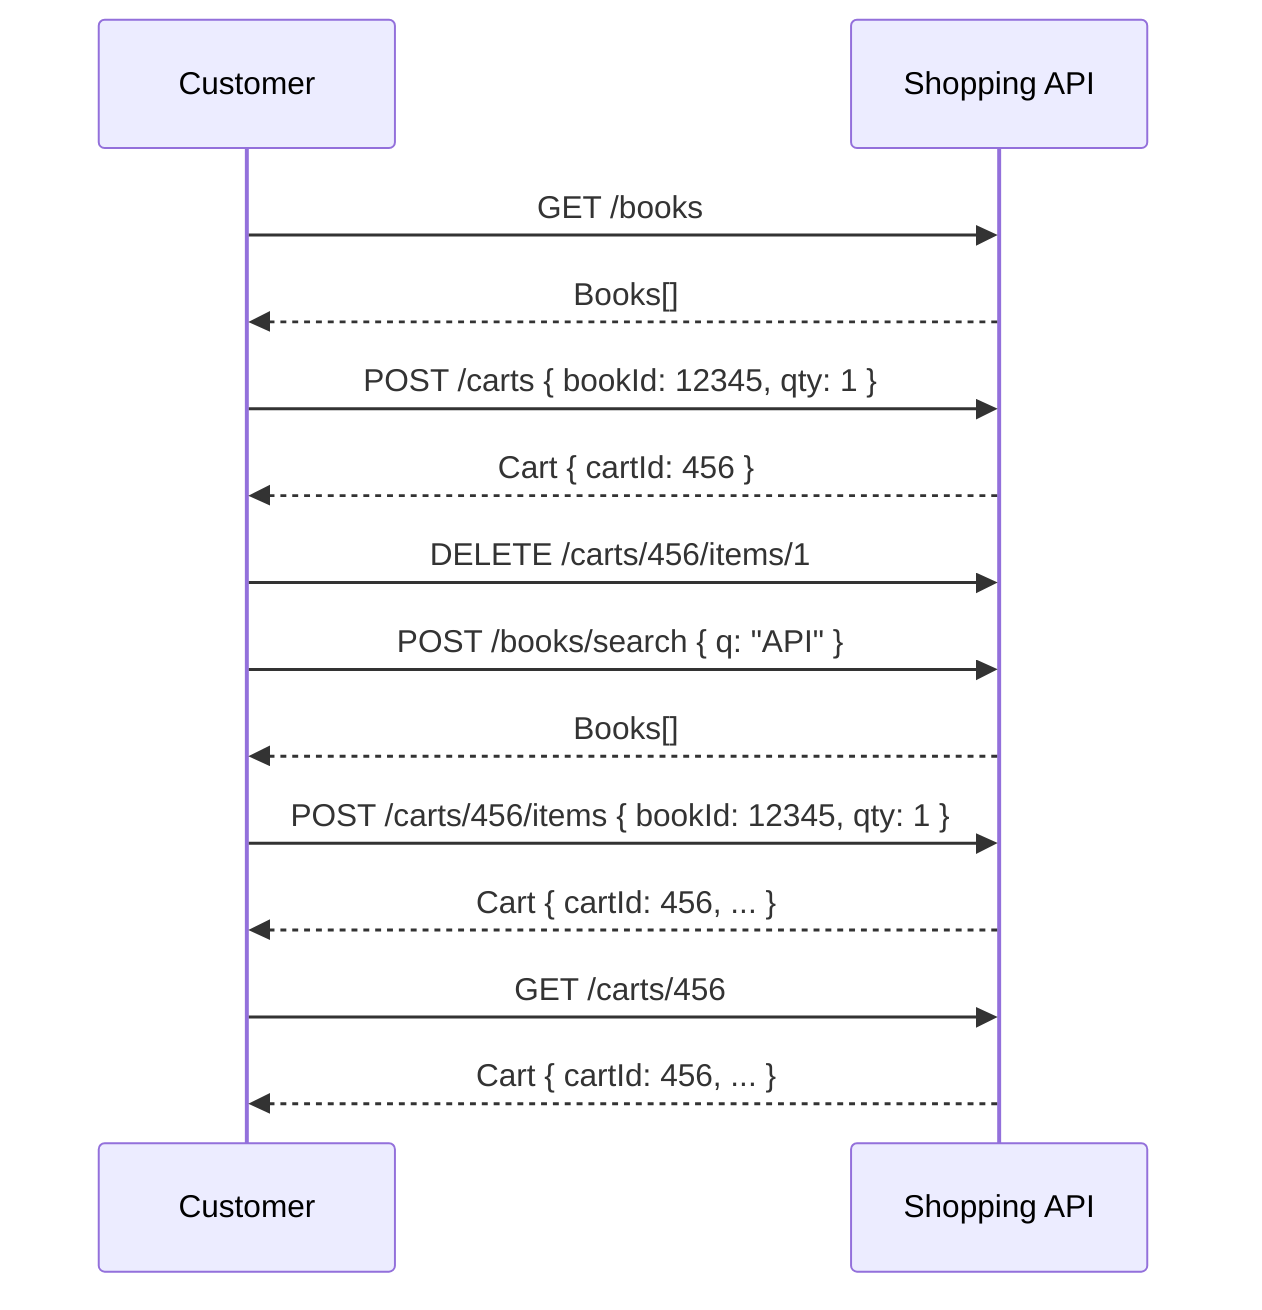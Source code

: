 sequenceDiagram
    participant Customer
    participant Shopping API

    Customer->>Shopping API: GET /books
    Shopping API-->>Customer: Books[]
    Customer->>Shopping API: POST /carts { bookId: 12345, qty: 1 }
    Shopping API-->>Customer: Cart { cartId: 456 }
    Customer->>Shopping API: DELETE /carts/456/items/1

    Customer->>Shopping API: POST /books/search { q: "API" }
    Shopping API-->>Customer: Books[]
    Customer->>Shopping API: POST /carts/456/items { bookId: 12345, qty: 1 }
    Shopping API-->>Customer: Cart { cartId: 456, ... }

    Customer->>Shopping API: GET /carts/456
    Shopping API-->>Customer: Cart  { cartId: 456, ... }